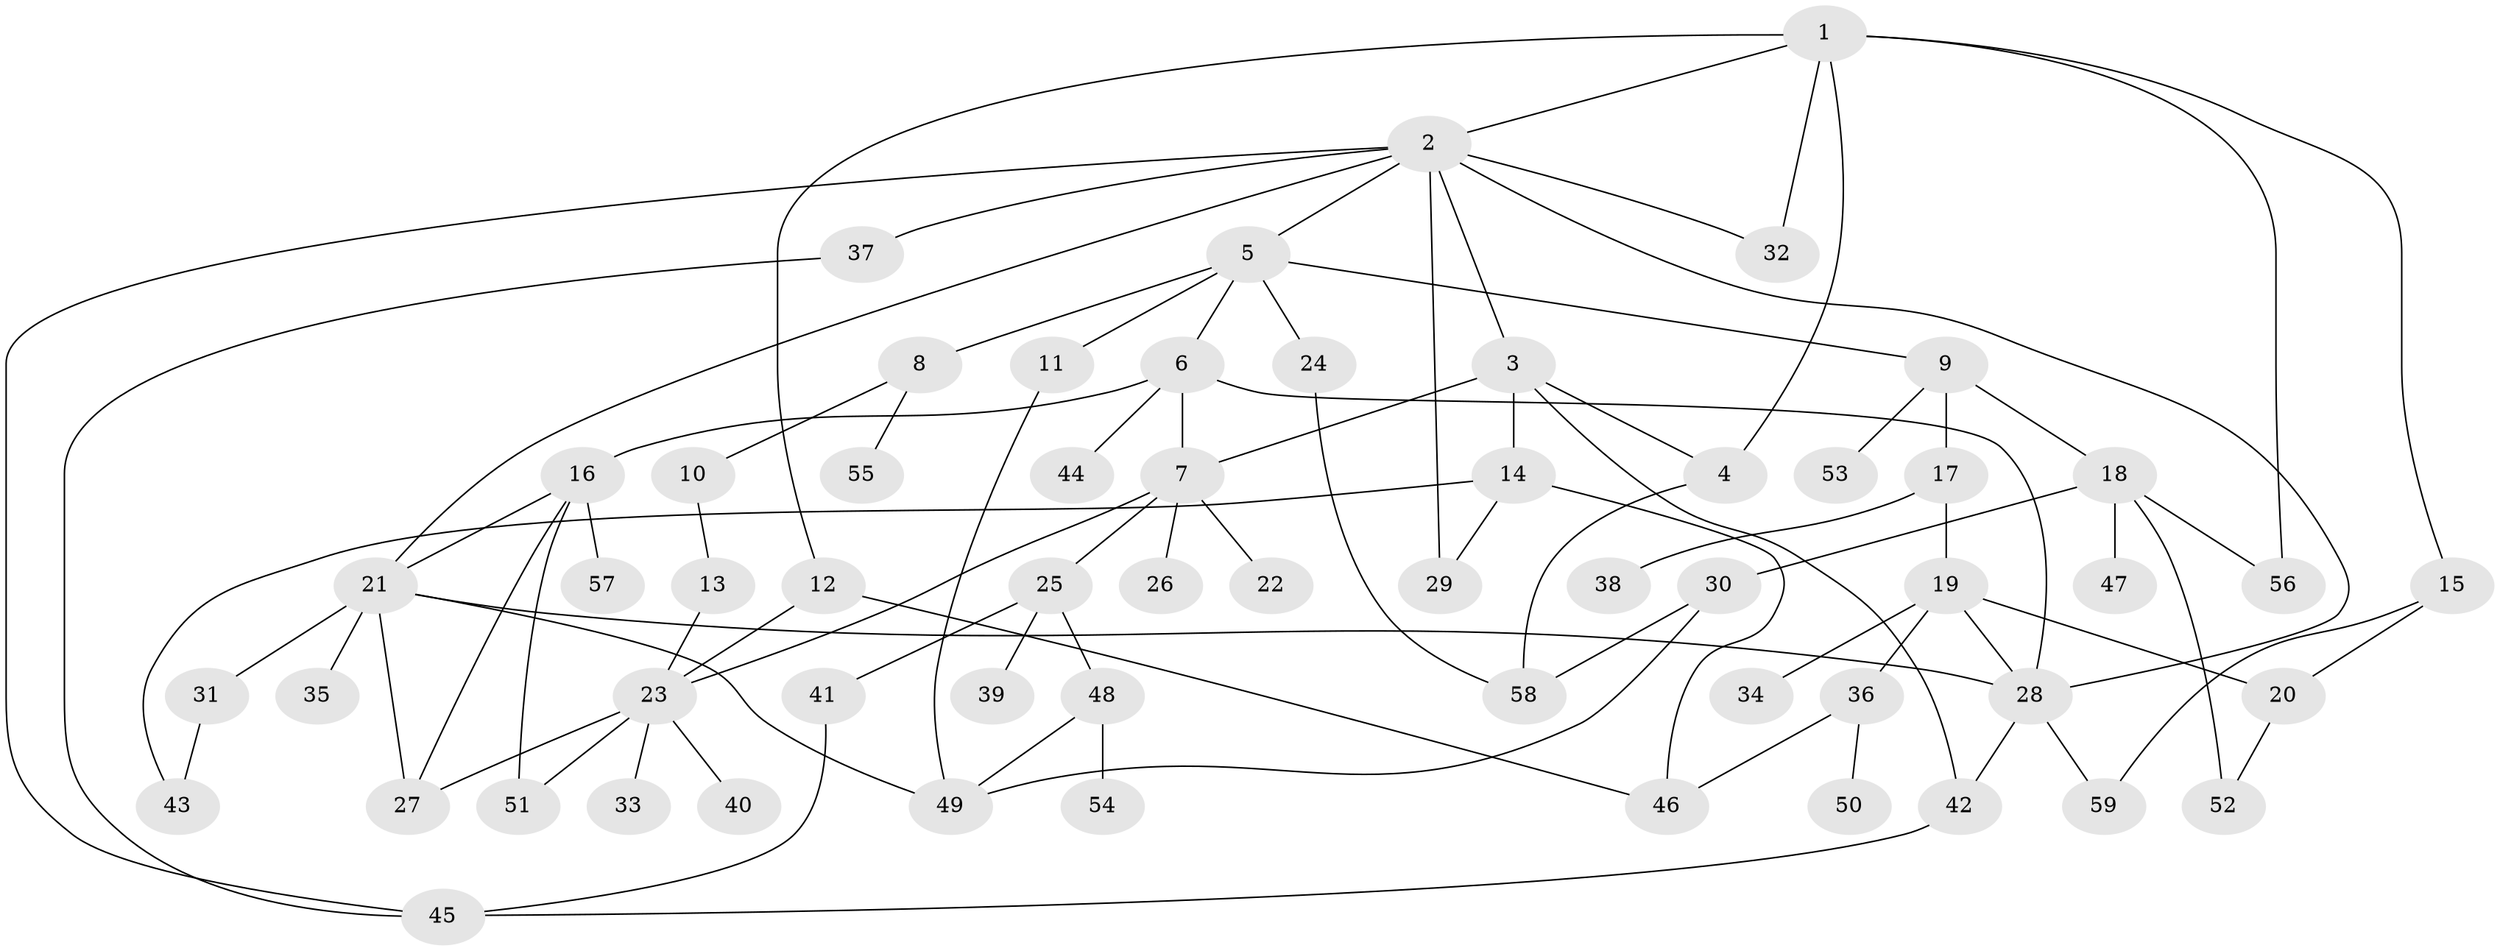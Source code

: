 // Generated by graph-tools (version 1.1) at 2025/34/03/09/25 02:34:09]
// undirected, 59 vertices, 87 edges
graph export_dot {
graph [start="1"]
  node [color=gray90,style=filled];
  1;
  2;
  3;
  4;
  5;
  6;
  7;
  8;
  9;
  10;
  11;
  12;
  13;
  14;
  15;
  16;
  17;
  18;
  19;
  20;
  21;
  22;
  23;
  24;
  25;
  26;
  27;
  28;
  29;
  30;
  31;
  32;
  33;
  34;
  35;
  36;
  37;
  38;
  39;
  40;
  41;
  42;
  43;
  44;
  45;
  46;
  47;
  48;
  49;
  50;
  51;
  52;
  53;
  54;
  55;
  56;
  57;
  58;
  59;
  1 -- 2;
  1 -- 12;
  1 -- 15;
  1 -- 56;
  1 -- 4;
  1 -- 32;
  2 -- 3;
  2 -- 5;
  2 -- 21;
  2 -- 28;
  2 -- 29;
  2 -- 32;
  2 -- 37;
  2 -- 45;
  3 -- 4;
  3 -- 7;
  3 -- 14;
  3 -- 42;
  4 -- 58;
  5 -- 6;
  5 -- 8;
  5 -- 9;
  5 -- 11;
  5 -- 24;
  6 -- 16;
  6 -- 44;
  6 -- 28;
  6 -- 7;
  7 -- 22;
  7 -- 23;
  7 -- 25;
  7 -- 26;
  8 -- 10;
  8 -- 55;
  9 -- 17;
  9 -- 18;
  9 -- 53;
  10 -- 13;
  11 -- 49;
  12 -- 46;
  12 -- 23;
  13 -- 23;
  14 -- 29;
  14 -- 43;
  14 -- 46;
  15 -- 20;
  15 -- 59;
  16 -- 27;
  16 -- 57;
  16 -- 21;
  16 -- 51;
  17 -- 19;
  17 -- 38;
  18 -- 30;
  18 -- 47;
  18 -- 52;
  18 -- 56;
  19 -- 20;
  19 -- 34;
  19 -- 36;
  19 -- 28;
  20 -- 52;
  21 -- 31;
  21 -- 35;
  21 -- 49;
  21 -- 27;
  21 -- 28;
  23 -- 33;
  23 -- 40;
  23 -- 51;
  23 -- 27;
  24 -- 58;
  25 -- 39;
  25 -- 41;
  25 -- 48;
  28 -- 59;
  28 -- 42;
  30 -- 49;
  30 -- 58;
  31 -- 43;
  36 -- 46;
  36 -- 50;
  37 -- 45;
  41 -- 45;
  42 -- 45;
  48 -- 54;
  48 -- 49;
}
